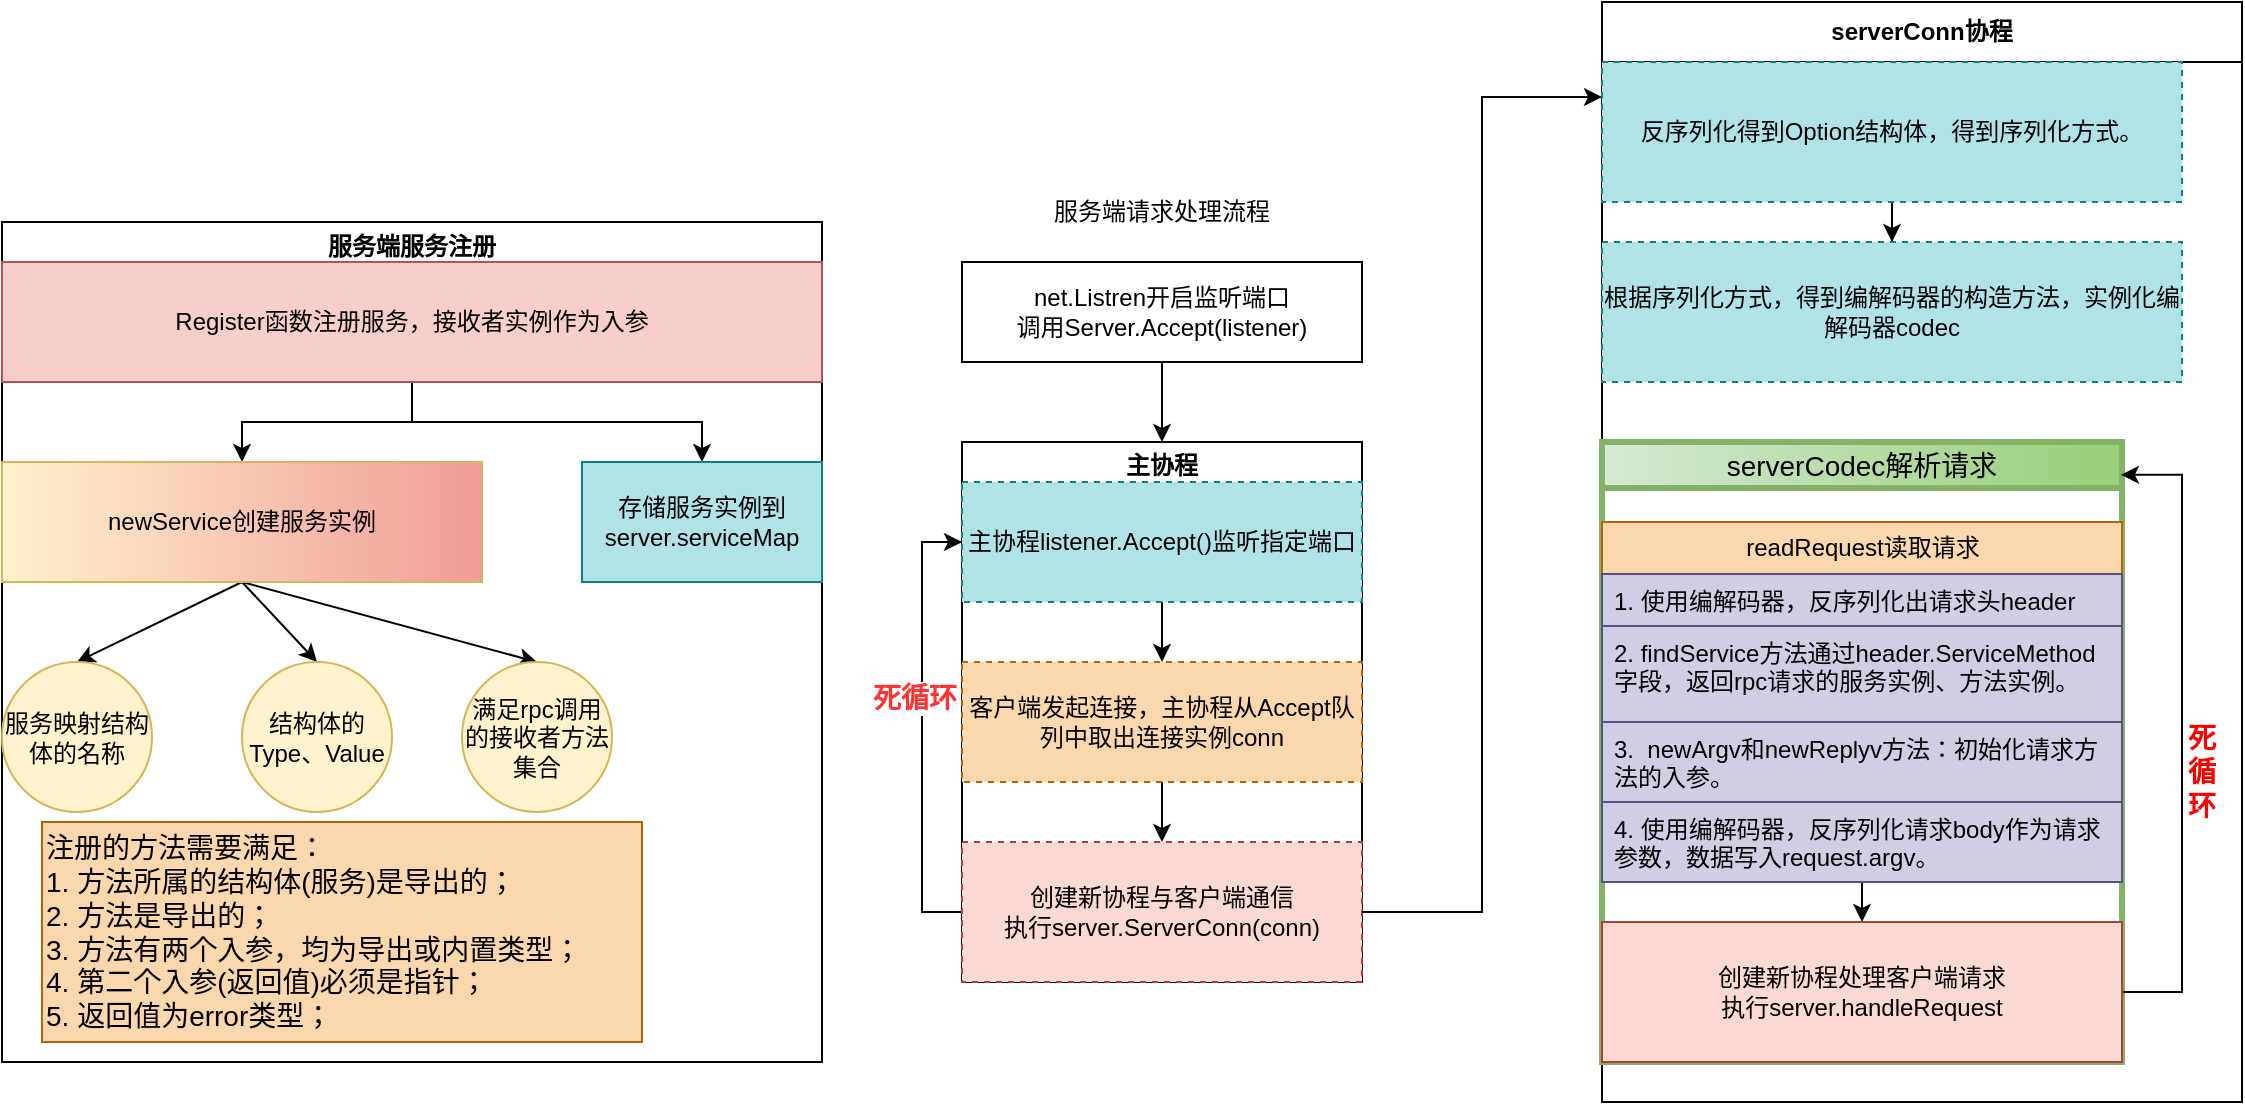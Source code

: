 <mxfile version="20.8.1" type="github">
  <diagram name="Page-1" id="2YBvvXClWsGukQMizWep">
    <mxGraphModel dx="1900" dy="1725" grid="1" gridSize="10" guides="1" tooltips="1" connect="1" arrows="1" fold="1" page="1" pageScale="1" pageWidth="850" pageHeight="1100" math="0" shadow="0">
      <root>
        <mxCell id="0" />
        <mxCell id="1" parent="0" />
        <mxCell id="AKxP44dEs1LPNEmno9JI-61" style="edgeStyle=orthogonalEdgeStyle;rounded=0;orthogonalLoop=1;jettySize=auto;html=1;exitX=0.5;exitY=1;exitDx=0;exitDy=0;fontSize=14;fontColor=#FF3333;" edge="1" parent="1" source="AKxP44dEs1LPNEmno9JI-1" target="AKxP44dEs1LPNEmno9JI-43">
          <mxGeometry relative="1" as="geometry" />
        </mxCell>
        <mxCell id="AKxP44dEs1LPNEmno9JI-1" value="net.Listren开启监听端口&lt;br&gt;调用Server.Accept(listener)" style="rounded=0;whiteSpace=wrap;html=1;" vertex="1" parent="1">
          <mxGeometry x="90" y="30" width="200" height="50" as="geometry" />
        </mxCell>
        <mxCell id="AKxP44dEs1LPNEmno9JI-2" value="服务端请求处理流程" style="text;html=1;strokeColor=none;fillColor=none;align=center;verticalAlign=middle;whiteSpace=wrap;rounded=0;" vertex="1" parent="1">
          <mxGeometry x="110" y="-10" width="160" height="30" as="geometry" />
        </mxCell>
        <mxCell id="AKxP44dEs1LPNEmno9JI-8" value="服务端服务注册" style="swimlane;startSize=23;" vertex="1" parent="1">
          <mxGeometry x="-390" y="10" width="410" height="420" as="geometry">
            <mxRectangle x="-390" y="-10" width="120" height="30" as="alternateBounds" />
          </mxGeometry>
        </mxCell>
        <mxCell id="AKxP44dEs1LPNEmno9JI-17" style="edgeStyle=orthogonalEdgeStyle;rounded=0;orthogonalLoop=1;jettySize=auto;html=1;exitX=0.5;exitY=1;exitDx=0;exitDy=0;" edge="1" parent="AKxP44dEs1LPNEmno9JI-8" source="AKxP44dEs1LPNEmno9JI-11" target="AKxP44dEs1LPNEmno9JI-16">
          <mxGeometry relative="1" as="geometry" />
        </mxCell>
        <mxCell id="AKxP44dEs1LPNEmno9JI-20" style="edgeStyle=orthogonalEdgeStyle;rounded=0;orthogonalLoop=1;jettySize=auto;html=1;exitX=0.5;exitY=1;exitDx=0;exitDy=0;entryX=0.5;entryY=0;entryDx=0;entryDy=0;" edge="1" parent="AKxP44dEs1LPNEmno9JI-8" source="AKxP44dEs1LPNEmno9JI-11" target="AKxP44dEs1LPNEmno9JI-19">
          <mxGeometry relative="1" as="geometry" />
        </mxCell>
        <mxCell id="AKxP44dEs1LPNEmno9JI-11" value="Register函数注册服务，接收者实例作为入参" style="rounded=0;whiteSpace=wrap;html=1;fillColor=#f8cecc;strokeColor=#b85450;gradientColor=none;gradientDirection=east;" vertex="1" parent="AKxP44dEs1LPNEmno9JI-8">
          <mxGeometry y="20" width="410" height="60" as="geometry" />
        </mxCell>
        <mxCell id="AKxP44dEs1LPNEmno9JI-24" style="rounded=0;orthogonalLoop=1;jettySize=auto;html=1;exitX=0.5;exitY=1;exitDx=0;exitDy=0;entryX=0.5;entryY=0;entryDx=0;entryDy=0;" edge="1" parent="AKxP44dEs1LPNEmno9JI-8" source="AKxP44dEs1LPNEmno9JI-16" target="AKxP44dEs1LPNEmno9JI-23">
          <mxGeometry relative="1" as="geometry" />
        </mxCell>
        <mxCell id="AKxP44dEs1LPNEmno9JI-26" style="edgeStyle=none;rounded=0;orthogonalLoop=1;jettySize=auto;html=1;exitX=0.5;exitY=1;exitDx=0;exitDy=0;entryX=0.5;entryY=0;entryDx=0;entryDy=0;" edge="1" parent="AKxP44dEs1LPNEmno9JI-8" source="AKxP44dEs1LPNEmno9JI-16" target="AKxP44dEs1LPNEmno9JI-25">
          <mxGeometry relative="1" as="geometry" />
        </mxCell>
        <mxCell id="AKxP44dEs1LPNEmno9JI-28" style="edgeStyle=none;rounded=0;orthogonalLoop=1;jettySize=auto;html=1;exitX=0.5;exitY=1;exitDx=0;exitDy=0;entryX=0.5;entryY=0;entryDx=0;entryDy=0;" edge="1" parent="AKxP44dEs1LPNEmno9JI-8" source="AKxP44dEs1LPNEmno9JI-16" target="AKxP44dEs1LPNEmno9JI-27">
          <mxGeometry relative="1" as="geometry" />
        </mxCell>
        <mxCell id="AKxP44dEs1LPNEmno9JI-16" value="newService创建服务实例" style="rounded=0;whiteSpace=wrap;html=1;gradientDirection=east;fillColor=#fff2cc;strokeColor=#d6b656;gradientColor=#F19C99;" vertex="1" parent="AKxP44dEs1LPNEmno9JI-8">
          <mxGeometry y="120" width="240" height="60" as="geometry" />
        </mxCell>
        <mxCell id="AKxP44dEs1LPNEmno9JI-19" value="存储服务实例到server.serviceMap" style="rounded=0;whiteSpace=wrap;html=1;gradientDirection=east;fillColor=#b0e3e6;strokeColor=#0e8088;" vertex="1" parent="AKxP44dEs1LPNEmno9JI-8">
          <mxGeometry x="290" y="120" width="120" height="60" as="geometry" />
        </mxCell>
        <mxCell id="AKxP44dEs1LPNEmno9JI-23" value="服务映射结构体的名称" style="ellipse;whiteSpace=wrap;html=1;aspect=fixed;gradientDirection=east;fillColor=#fff2cc;strokeColor=#d6b656;" vertex="1" parent="AKxP44dEs1LPNEmno9JI-8">
          <mxGeometry y="220" width="75" height="75" as="geometry" />
        </mxCell>
        <mxCell id="AKxP44dEs1LPNEmno9JI-25" value="结构体的Type、Value" style="ellipse;whiteSpace=wrap;html=1;aspect=fixed;gradientDirection=east;fillColor=#fff2cc;strokeColor=#d6b656;" vertex="1" parent="AKxP44dEs1LPNEmno9JI-8">
          <mxGeometry x="120" y="220" width="75" height="75" as="geometry" />
        </mxCell>
        <mxCell id="AKxP44dEs1LPNEmno9JI-27" value="满足rpc调用的接收者方法集合" style="ellipse;whiteSpace=wrap;html=1;aspect=fixed;gradientDirection=east;fillColor=#fff2cc;strokeColor=#d6b656;" vertex="1" parent="AKxP44dEs1LPNEmno9JI-8">
          <mxGeometry x="230" y="220" width="75" height="75" as="geometry" />
        </mxCell>
        <mxCell id="AKxP44dEs1LPNEmno9JI-31" value="注册的方法需要满足：&lt;br style=&quot;font-size: 14px;&quot;&gt;1. 方法所属的结构体(服务)是导出的；&lt;br style=&quot;font-size: 14px;&quot;&gt;2. 方法是导出的；&lt;br style=&quot;font-size: 14px;&quot;&gt;3. 方法有两个入参，均为导出或内置类型；&lt;br style=&quot;font-size: 14px;&quot;&gt;4. 第二个入参(返回值)必须是指针；&lt;br style=&quot;font-size: 14px;&quot;&gt;5. 返回值为error类型；" style="text;html=1;strokeColor=#b46504;fillColor=#fad7ac;align=left;verticalAlign=middle;whiteSpace=wrap;rounded=0;fontSize=14;" vertex="1" parent="AKxP44dEs1LPNEmno9JI-8">
          <mxGeometry x="20" y="300" width="300" height="110" as="geometry" />
        </mxCell>
        <mxCell id="AKxP44dEs1LPNEmno9JI-32" style="edgeStyle=none;rounded=0;orthogonalLoop=1;jettySize=auto;html=1;exitX=0.75;exitY=0;exitDx=0;exitDy=0;fontSize=14;" edge="1" parent="AKxP44dEs1LPNEmno9JI-8" source="AKxP44dEs1LPNEmno9JI-11" target="AKxP44dEs1LPNEmno9JI-11">
          <mxGeometry relative="1" as="geometry" />
        </mxCell>
        <mxCell id="AKxP44dEs1LPNEmno9JI-43" value="主协程" style="swimlane;whiteSpace=wrap;html=1;fontSize=12;gradientDirection=east;fillColor=none;" vertex="1" parent="1">
          <mxGeometry x="90" y="120" width="200" height="270" as="geometry" />
        </mxCell>
        <mxCell id="AKxP44dEs1LPNEmno9JI-49" value="" style="edgeStyle=orthogonalEdgeStyle;rounded=0;orthogonalLoop=1;jettySize=auto;html=1;fontSize=12;fontColor=#000000;" edge="1" parent="AKxP44dEs1LPNEmno9JI-43" source="AKxP44dEs1LPNEmno9JI-46" target="AKxP44dEs1LPNEmno9JI-48">
          <mxGeometry relative="1" as="geometry" />
        </mxCell>
        <mxCell id="AKxP44dEs1LPNEmno9JI-46" value="主协程listener.Accept()监听指定端口" style="whiteSpace=wrap;html=1;fontSize=12;gradientDirection=east;fillColor=#b0e3e6;strokeColor=#0e8088;dashed=1;" vertex="1" parent="AKxP44dEs1LPNEmno9JI-43">
          <mxGeometry y="20" width="200" height="60" as="geometry" />
        </mxCell>
        <mxCell id="AKxP44dEs1LPNEmno9JI-51" value="" style="edgeStyle=orthogonalEdgeStyle;rounded=0;orthogonalLoop=1;jettySize=auto;html=1;fontSize=12;fontColor=#000000;" edge="1" parent="AKxP44dEs1LPNEmno9JI-43" source="AKxP44dEs1LPNEmno9JI-48" target="AKxP44dEs1LPNEmno9JI-50">
          <mxGeometry relative="1" as="geometry" />
        </mxCell>
        <mxCell id="AKxP44dEs1LPNEmno9JI-48" value="客户端发起连接，主协程从Accept队列中取出连接实例conn" style="whiteSpace=wrap;html=1;fontSize=12;gradientDirection=east;dashed=1;fillColor=#fad7ac;strokeColor=#b46504;" vertex="1" parent="AKxP44dEs1LPNEmno9JI-43">
          <mxGeometry y="110" width="200" height="60" as="geometry" />
        </mxCell>
        <mxCell id="AKxP44dEs1LPNEmno9JI-59" style="edgeStyle=orthogonalEdgeStyle;rounded=0;orthogonalLoop=1;jettySize=auto;html=1;exitX=0;exitY=0.5;exitDx=0;exitDy=0;entryX=0;entryY=0.5;entryDx=0;entryDy=0;fontSize=12;fontColor=#000000;" edge="1" parent="AKxP44dEs1LPNEmno9JI-43" source="AKxP44dEs1LPNEmno9JI-50" target="AKxP44dEs1LPNEmno9JI-46">
          <mxGeometry relative="1" as="geometry" />
        </mxCell>
        <mxCell id="AKxP44dEs1LPNEmno9JI-60" value="死循环" style="edgeLabel;html=1;align=center;verticalAlign=middle;resizable=0;points=[];fontSize=14;fontColor=#FF3333;fontStyle=1" vertex="1" connectable="0" parent="AKxP44dEs1LPNEmno9JI-59">
          <mxGeometry x="0.131" y="4" relative="1" as="geometry">
            <mxPoint as="offset" />
          </mxGeometry>
        </mxCell>
        <mxCell id="AKxP44dEs1LPNEmno9JI-50" value="创建新协程与客户端通信&lt;br&gt;执行server.ServerConn(conn)&lt;br&gt;" style="whiteSpace=wrap;html=1;fontSize=12;gradientDirection=east;fillColor=#fad9d5;strokeColor=#ae4132;dashed=1;" vertex="1" parent="AKxP44dEs1LPNEmno9JI-43">
          <mxGeometry y="200" width="200" height="70" as="geometry" />
        </mxCell>
        <mxCell id="AKxP44dEs1LPNEmno9JI-52" value="serverConn协程" style="swimlane;whiteSpace=wrap;html=1;fontSize=12;gradientDirection=east;fillColor=none;startSize=30;" vertex="1" parent="1">
          <mxGeometry x="410" y="-100" width="320" height="550" as="geometry" />
        </mxCell>
        <mxCell id="AKxP44dEs1LPNEmno9JI-66" value="" style="edgeStyle=orthogonalEdgeStyle;rounded=0;orthogonalLoop=1;jettySize=auto;html=1;fontSize=14;fontColor=#FF3333;" edge="1" parent="AKxP44dEs1LPNEmno9JI-52" source="AKxP44dEs1LPNEmno9JI-54" target="AKxP44dEs1LPNEmno9JI-65">
          <mxGeometry relative="1" as="geometry" />
        </mxCell>
        <mxCell id="AKxP44dEs1LPNEmno9JI-54" value="反序列化得到Option结构体，得到序列化方式。" style="whiteSpace=wrap;html=1;fontSize=12;gradientDirection=east;fillColor=#b0e3e6;strokeColor=#0e8088;dashed=1;" vertex="1" parent="AKxP44dEs1LPNEmno9JI-52">
          <mxGeometry y="30" width="290" height="70" as="geometry" />
        </mxCell>
        <mxCell id="AKxP44dEs1LPNEmno9JI-65" value="根据序列化方式，得到编解码器的构造方法，实例化编解码器codec" style="whiteSpace=wrap;html=1;fontSize=12;gradientDirection=east;fillColor=#b0e3e6;strokeColor=#0e8088;dashed=1;" vertex="1" parent="AKxP44dEs1LPNEmno9JI-52">
          <mxGeometry y="120" width="290" height="70" as="geometry" />
        </mxCell>
        <mxCell id="AKxP44dEs1LPNEmno9JI-72" value="serverCodec解析请求" style="swimlane;whiteSpace=wrap;html=1;fontSize=14;gradientDirection=east;fontStyle=0;fillColor=#d5e8d4;strokeColor=#82b366;gradientColor=#97d077;strokeWidth=3;" vertex="1" parent="AKxP44dEs1LPNEmno9JI-52">
          <mxGeometry y="220" width="260" height="310" as="geometry" />
        </mxCell>
        <mxCell id="AKxP44dEs1LPNEmno9JI-81" style="edgeStyle=orthogonalEdgeStyle;rounded=0;orthogonalLoop=1;jettySize=auto;html=1;exitX=0.5;exitY=1;exitDx=0;exitDy=0;entryX=0.5;entryY=0;entryDx=0;entryDy=0;fontSize=12;fontColor=#000000;" edge="1" parent="AKxP44dEs1LPNEmno9JI-72" source="AKxP44dEs1LPNEmno9JI-75" target="AKxP44dEs1LPNEmno9JI-80">
          <mxGeometry relative="1" as="geometry" />
        </mxCell>
        <mxCell id="AKxP44dEs1LPNEmno9JI-75" value="readRequest读取请求" style="swimlane;fontStyle=0;childLayout=stackLayout;horizontal=1;startSize=26;fillColor=#fad7ac;horizontalStack=0;resizeParent=1;resizeParentMax=0;resizeLast=0;collapsible=1;marginBottom=0;html=1;fontSize=12;strokeColor=#b46504;" vertex="1" parent="AKxP44dEs1LPNEmno9JI-72">
          <mxGeometry y="40" width="260" height="180" as="geometry" />
        </mxCell>
        <mxCell id="AKxP44dEs1LPNEmno9JI-76" value="1. 使用编解码器，反序列化出请求头header" style="text;strokeColor=#56517e;fillColor=#d0cee2;align=left;verticalAlign=top;spacingLeft=4;spacingRight=4;overflow=hidden;rotatable=0;points=[[0,0.5],[1,0.5]];portConstraint=eastwest;whiteSpace=wrap;html=1;fontSize=12;" vertex="1" parent="AKxP44dEs1LPNEmno9JI-75">
          <mxGeometry y="26" width="260" height="26" as="geometry" />
        </mxCell>
        <mxCell id="AKxP44dEs1LPNEmno9JI-77" value="2. findService方法通过header.ServiceMethod字段，返回rpc请求的服务实例、方法实例。" style="text;strokeColor=#56517e;fillColor=#d0cee2;align=left;verticalAlign=top;spacingLeft=4;spacingRight=4;overflow=hidden;rotatable=0;points=[[0,0.5],[1,0.5]];portConstraint=eastwest;whiteSpace=wrap;html=1;fontSize=12;" vertex="1" parent="AKxP44dEs1LPNEmno9JI-75">
          <mxGeometry y="52" width="260" height="48" as="geometry" />
        </mxCell>
        <mxCell id="AKxP44dEs1LPNEmno9JI-78" value="3.&amp;nbsp; newArgv和newReplyv方法：初始化请求方法的入参。" style="text;strokeColor=#56517e;fillColor=#d0cee2;align=left;verticalAlign=top;spacingLeft=4;spacingRight=4;overflow=hidden;rotatable=0;points=[[0,0.5],[1,0.5]];portConstraint=eastwest;whiteSpace=wrap;html=1;fontSize=12;" vertex="1" parent="AKxP44dEs1LPNEmno9JI-75">
          <mxGeometry y="100" width="260" height="40" as="geometry" />
        </mxCell>
        <mxCell id="AKxP44dEs1LPNEmno9JI-79" value="4. 使用编解码器，反序列化请求body作为请求参数，数据写入request.argv。" style="text;strokeColor=#56517e;fillColor=#d0cee2;align=left;verticalAlign=top;spacingLeft=4;spacingRight=4;overflow=hidden;rotatable=0;points=[[0,0.5],[1,0.5]];portConstraint=eastwest;whiteSpace=wrap;html=1;fontSize=12;" vertex="1" parent="AKxP44dEs1LPNEmno9JI-75">
          <mxGeometry y="140" width="260" height="40" as="geometry" />
        </mxCell>
        <mxCell id="AKxP44dEs1LPNEmno9JI-82" style="edgeStyle=orthogonalEdgeStyle;rounded=0;orthogonalLoop=1;jettySize=auto;html=1;exitX=1;exitY=0.5;exitDx=0;exitDy=0;entryX=0.998;entryY=0.053;entryDx=0;entryDy=0;entryPerimeter=0;fontSize=12;fontColor=#000000;" edge="1" parent="AKxP44dEs1LPNEmno9JI-72" source="AKxP44dEs1LPNEmno9JI-80" target="AKxP44dEs1LPNEmno9JI-72">
          <mxGeometry relative="1" as="geometry">
            <Array as="points">
              <mxPoint x="290" y="275" />
              <mxPoint x="290" y="16" />
            </Array>
          </mxGeometry>
        </mxCell>
        <mxCell id="AKxP44dEs1LPNEmno9JI-80" value="创建新协程处理客户端请求&lt;br&gt;执行server.handleRequest" style="rounded=0;whiteSpace=wrap;html=1;fontSize=12;gradientDirection=east;fillColor=#fad9d5;strokeColor=#ae4132;" vertex="1" parent="AKxP44dEs1LPNEmno9JI-72">
          <mxGeometry y="240" width="260" height="70" as="geometry" />
        </mxCell>
        <mxCell id="AKxP44dEs1LPNEmno9JI-83" value="死循环" style="text;html=1;strokeColor=none;fillColor=none;align=center;verticalAlign=middle;whiteSpace=wrap;rounded=0;strokeWidth=3;fontSize=14;fontColor=#FF0000;fontStyle=1" vertex="1" parent="AKxP44dEs1LPNEmno9JI-52">
          <mxGeometry x="290" y="290" width="20" height="190" as="geometry" />
        </mxCell>
        <mxCell id="AKxP44dEs1LPNEmno9JI-84" style="edgeStyle=orthogonalEdgeStyle;rounded=0;orthogonalLoop=1;jettySize=auto;html=1;exitX=1;exitY=0.5;exitDx=0;exitDy=0;entryX=0;entryY=0.25;entryDx=0;entryDy=0;fontSize=14;fontColor=#FF0000;" edge="1" parent="1" source="AKxP44dEs1LPNEmno9JI-50" target="AKxP44dEs1LPNEmno9JI-54">
          <mxGeometry relative="1" as="geometry" />
        </mxCell>
      </root>
    </mxGraphModel>
  </diagram>
</mxfile>
